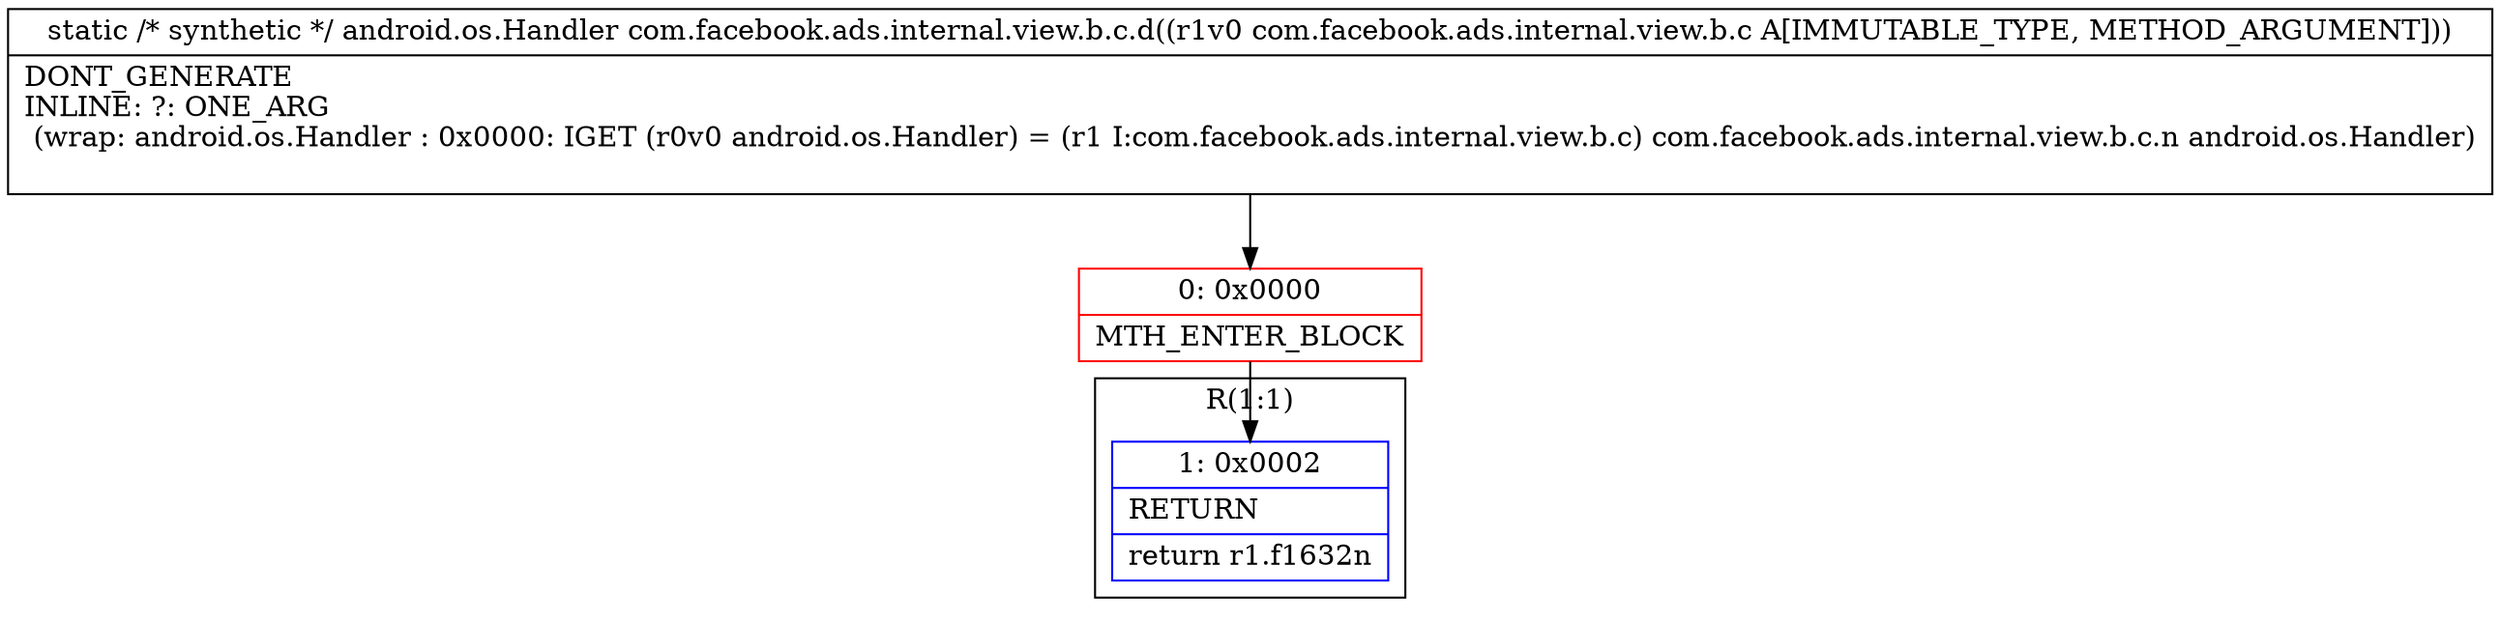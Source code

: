 digraph "CFG forcom.facebook.ads.internal.view.b.c.d(Lcom\/facebook\/ads\/internal\/view\/b\/c;)Landroid\/os\/Handler;" {
subgraph cluster_Region_505158974 {
label = "R(1:1)";
node [shape=record,color=blue];
Node_1 [shape=record,label="{1\:\ 0x0002|RETURN\l|return r1.f1632n\l}"];
}
Node_0 [shape=record,color=red,label="{0\:\ 0x0000|MTH_ENTER_BLOCK\l}"];
MethodNode[shape=record,label="{static \/* synthetic *\/ android.os.Handler com.facebook.ads.internal.view.b.c.d((r1v0 com.facebook.ads.internal.view.b.c A[IMMUTABLE_TYPE, METHOD_ARGUMENT]))  | DONT_GENERATE\lINLINE: ?: ONE_ARG  \l  (wrap: android.os.Handler : 0x0000: IGET  (r0v0 android.os.Handler) = (r1 I:com.facebook.ads.internal.view.b.c) com.facebook.ads.internal.view.b.c.n android.os.Handler)\l\l}"];
MethodNode -> Node_0;
Node_0 -> Node_1;
}

